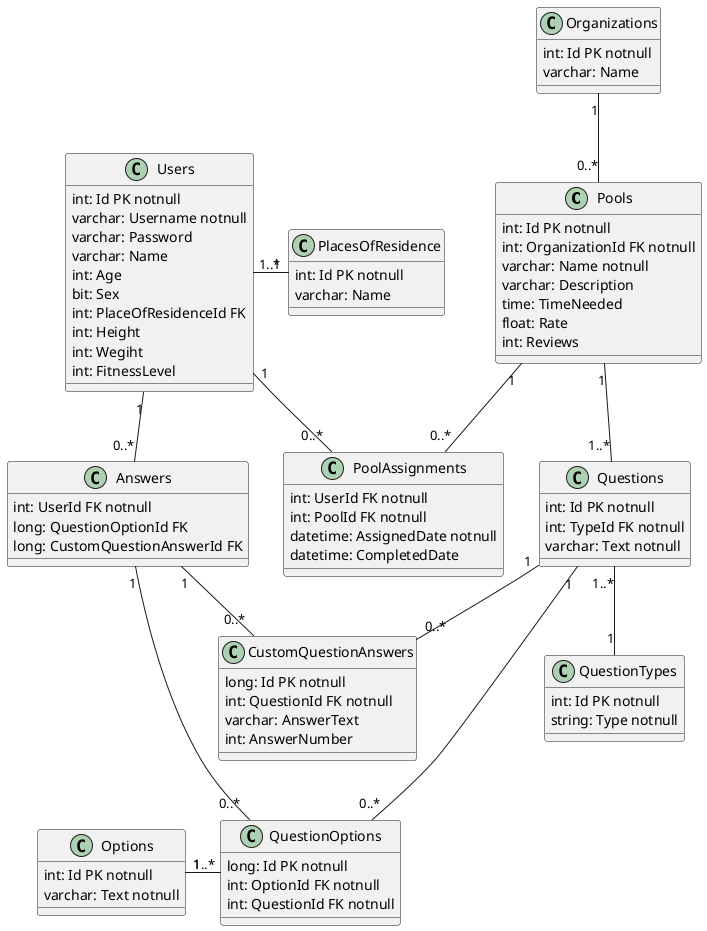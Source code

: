 @startuml
class Pools{
    int: Id PK notnull
    int: OrganizationId FK notnull
    varchar: Name notnull
    varchar: Description
    time: TimeNeeded
    float: Rate
    int: Reviews
}
Pools "1" -- "0..*" PoolAssignments
Pools "1" -- "1..*" Questions

class Users{
    int: Id PK notnull
    varchar: Username notnull
    varchar: Password
    varchar: Name
    int: Age
    bit: Sex
    int: PlaceOfResidenceId FK
    int: Height
    int: Wegiht
    int: FitnessLevel
}
Users "1" -- "0..*" PoolAssignments
Users "1" -- "0..*" Answers
Users "1..*" - "1" PlacesOfResidence

class PlacesOfResidence{
    int: Id PK notnull
    varchar: Name
}

class Organizations{
    int: Id PK notnull
    varchar: Name
}
Organizations "1" -- "0..*" Pools

class PoolAssignments{
    int: UserId FK notnull
    int: PoolId FK notnull
    datetime: AssignedDate notnull
    datetime: CompletedDate
}

class Questions{
    int: Id PK notnull
    int: TypeId FK notnull
    varchar: Text notnull
}
Questions "1" --- "0..*" QuestionOptions
Questions "1" -- "0..*" CustomQuestionAnswers
Questions "1..*" -- "1" QuestionTypes

class QuestionTypes{
    int: Id PK notnull
    string: Type notnull
}

class Options{
    int: Id PK notnull
    varchar: Text notnull
}
Options "1" - "1..*" QuestionOptions

class QuestionOptions{
    long: Id PK notnull
    int: OptionId FK notnull
    int: QuestionId FK notnull
}

class CustomQuestionAnswers{
    long: Id PK notnull
    int: QuestionId FK notnull
    varchar: AnswerText
    int: AnswerNumber
}

class Answers{
    int: UserId FK notnull
    long: QuestionOptionId FK
    long: CustomQuestionAnswerId FK
}
Answers "1" --- "0..*" QuestionOptions
Answers "1" -- "0..*" CustomQuestionAnswers
@enduml